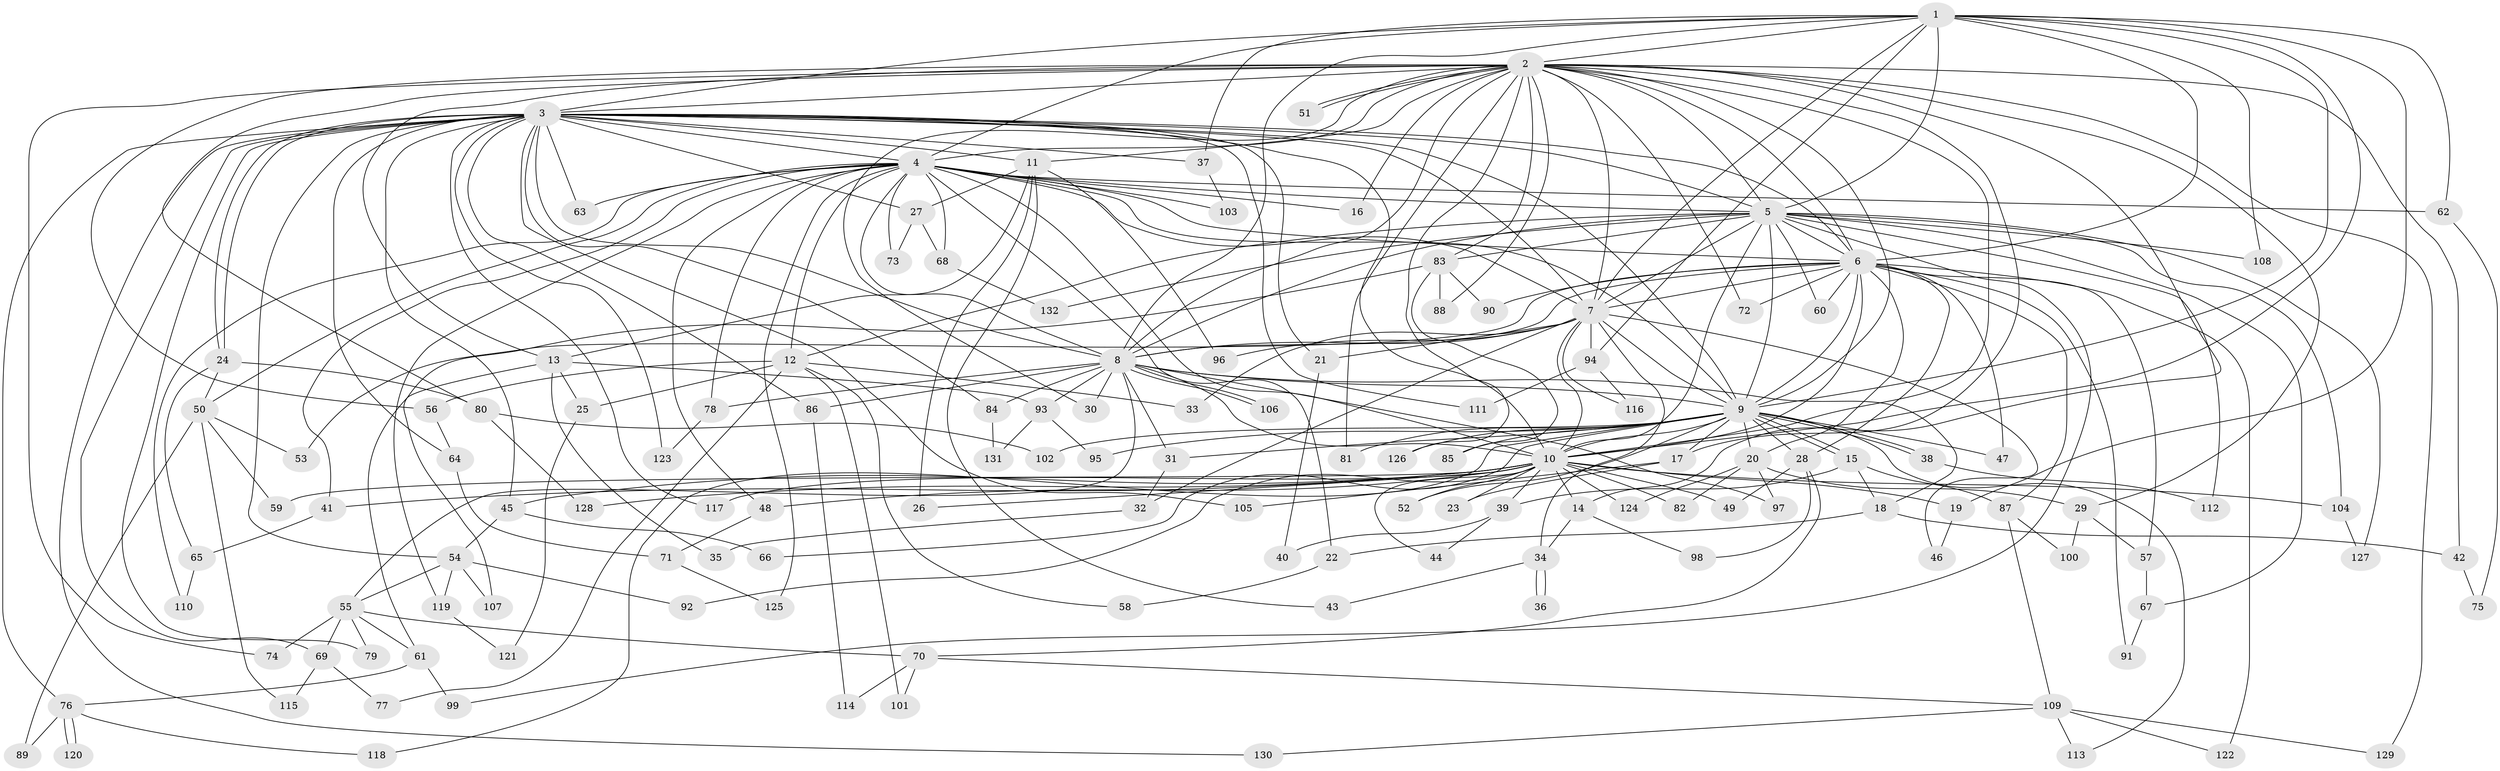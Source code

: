// coarse degree distribution, {20: 0.025, 18: 0.025, 23: 0.025, 16: 0.025, 11: 0.025, 12: 0.05, 13: 0.025, 7: 0.1, 6: 0.05, 9: 0.05, 4: 0.25, 5: 0.1, 8: 0.075, 1: 0.05, 10: 0.025, 3: 0.075, 2: 0.025}
// Generated by graph-tools (version 1.1) at 2025/49/03/04/25 22:49:21]
// undirected, 132 vertices, 289 edges
graph export_dot {
  node [color=gray90,style=filled];
  1;
  2;
  3;
  4;
  5;
  6;
  7;
  8;
  9;
  10;
  11;
  12;
  13;
  14;
  15;
  16;
  17;
  18;
  19;
  20;
  21;
  22;
  23;
  24;
  25;
  26;
  27;
  28;
  29;
  30;
  31;
  32;
  33;
  34;
  35;
  36;
  37;
  38;
  39;
  40;
  41;
  42;
  43;
  44;
  45;
  46;
  47;
  48;
  49;
  50;
  51;
  52;
  53;
  54;
  55;
  56;
  57;
  58;
  59;
  60;
  61;
  62;
  63;
  64;
  65;
  66;
  67;
  68;
  69;
  70;
  71;
  72;
  73;
  74;
  75;
  76;
  77;
  78;
  79;
  80;
  81;
  82;
  83;
  84;
  85;
  86;
  87;
  88;
  89;
  90;
  91;
  92;
  93;
  94;
  95;
  96;
  97;
  98;
  99;
  100;
  101;
  102;
  103;
  104;
  105;
  106;
  107;
  108;
  109;
  110;
  111;
  112;
  113;
  114;
  115;
  116;
  117;
  118;
  119;
  120;
  121;
  122;
  123;
  124;
  125;
  126;
  127;
  128;
  129;
  130;
  131;
  132;
  1 -- 2;
  1 -- 3;
  1 -- 4;
  1 -- 5;
  1 -- 6;
  1 -- 7;
  1 -- 8;
  1 -- 9;
  1 -- 10;
  1 -- 19;
  1 -- 37;
  1 -- 62;
  1 -- 94;
  1 -- 108;
  2 -- 3;
  2 -- 4;
  2 -- 5;
  2 -- 6;
  2 -- 7;
  2 -- 8;
  2 -- 9;
  2 -- 10;
  2 -- 11;
  2 -- 13;
  2 -- 14;
  2 -- 16;
  2 -- 17;
  2 -- 29;
  2 -- 30;
  2 -- 42;
  2 -- 51;
  2 -- 51;
  2 -- 56;
  2 -- 72;
  2 -- 74;
  2 -- 80;
  2 -- 81;
  2 -- 83;
  2 -- 88;
  2 -- 126;
  2 -- 129;
  3 -- 4;
  3 -- 5;
  3 -- 6;
  3 -- 7;
  3 -- 8;
  3 -- 9;
  3 -- 10;
  3 -- 11;
  3 -- 21;
  3 -- 24;
  3 -- 24;
  3 -- 27;
  3 -- 37;
  3 -- 45;
  3 -- 54;
  3 -- 63;
  3 -- 64;
  3 -- 69;
  3 -- 76;
  3 -- 79;
  3 -- 84;
  3 -- 86;
  3 -- 105;
  3 -- 111;
  3 -- 117;
  3 -- 123;
  3 -- 130;
  4 -- 5;
  4 -- 6;
  4 -- 7;
  4 -- 8;
  4 -- 9;
  4 -- 10;
  4 -- 12;
  4 -- 16;
  4 -- 22;
  4 -- 41;
  4 -- 48;
  4 -- 50;
  4 -- 62;
  4 -- 63;
  4 -- 68;
  4 -- 73;
  4 -- 78;
  4 -- 103;
  4 -- 110;
  4 -- 119;
  4 -- 125;
  5 -- 6;
  5 -- 7;
  5 -- 8;
  5 -- 9;
  5 -- 10;
  5 -- 12;
  5 -- 60;
  5 -- 67;
  5 -- 83;
  5 -- 99;
  5 -- 104;
  5 -- 108;
  5 -- 112;
  5 -- 127;
  5 -- 132;
  6 -- 7;
  6 -- 8;
  6 -- 9;
  6 -- 10;
  6 -- 20;
  6 -- 28;
  6 -- 47;
  6 -- 53;
  6 -- 57;
  6 -- 60;
  6 -- 72;
  6 -- 87;
  6 -- 90;
  6 -- 91;
  6 -- 122;
  7 -- 8;
  7 -- 9;
  7 -- 10;
  7 -- 21;
  7 -- 32;
  7 -- 33;
  7 -- 34;
  7 -- 46;
  7 -- 94;
  7 -- 96;
  7 -- 116;
  8 -- 9;
  8 -- 10;
  8 -- 18;
  8 -- 30;
  8 -- 31;
  8 -- 55;
  8 -- 78;
  8 -- 84;
  8 -- 86;
  8 -- 93;
  8 -- 97;
  8 -- 106;
  8 -- 106;
  9 -- 10;
  9 -- 15;
  9 -- 15;
  9 -- 17;
  9 -- 20;
  9 -- 28;
  9 -- 31;
  9 -- 38;
  9 -- 38;
  9 -- 47;
  9 -- 52;
  9 -- 66;
  9 -- 81;
  9 -- 85;
  9 -- 95;
  9 -- 102;
  9 -- 113;
  9 -- 118;
  9 -- 126;
  10 -- 14;
  10 -- 19;
  10 -- 23;
  10 -- 26;
  10 -- 39;
  10 -- 41;
  10 -- 44;
  10 -- 45;
  10 -- 48;
  10 -- 49;
  10 -- 52;
  10 -- 59;
  10 -- 82;
  10 -- 92;
  10 -- 104;
  10 -- 117;
  10 -- 124;
  10 -- 128;
  11 -- 13;
  11 -- 26;
  11 -- 27;
  11 -- 43;
  11 -- 96;
  12 -- 25;
  12 -- 33;
  12 -- 56;
  12 -- 58;
  12 -- 77;
  12 -- 101;
  13 -- 25;
  13 -- 35;
  13 -- 61;
  13 -- 93;
  14 -- 34;
  14 -- 98;
  15 -- 18;
  15 -- 39;
  15 -- 87;
  17 -- 23;
  17 -- 105;
  18 -- 22;
  18 -- 42;
  19 -- 46;
  20 -- 29;
  20 -- 82;
  20 -- 97;
  20 -- 124;
  21 -- 40;
  22 -- 58;
  24 -- 50;
  24 -- 65;
  24 -- 80;
  25 -- 121;
  27 -- 68;
  27 -- 73;
  28 -- 49;
  28 -- 70;
  28 -- 98;
  29 -- 57;
  29 -- 100;
  31 -- 32;
  32 -- 35;
  34 -- 36;
  34 -- 36;
  34 -- 43;
  37 -- 103;
  38 -- 112;
  39 -- 40;
  39 -- 44;
  41 -- 65;
  42 -- 75;
  45 -- 54;
  45 -- 66;
  48 -- 71;
  50 -- 53;
  50 -- 59;
  50 -- 89;
  50 -- 115;
  54 -- 55;
  54 -- 92;
  54 -- 107;
  54 -- 119;
  55 -- 61;
  55 -- 69;
  55 -- 70;
  55 -- 74;
  55 -- 79;
  56 -- 64;
  57 -- 67;
  61 -- 76;
  61 -- 99;
  62 -- 75;
  64 -- 71;
  65 -- 110;
  67 -- 91;
  68 -- 132;
  69 -- 77;
  69 -- 115;
  70 -- 101;
  70 -- 109;
  70 -- 114;
  71 -- 125;
  76 -- 89;
  76 -- 118;
  76 -- 120;
  76 -- 120;
  78 -- 123;
  80 -- 102;
  80 -- 128;
  83 -- 85;
  83 -- 88;
  83 -- 90;
  83 -- 107;
  84 -- 131;
  86 -- 114;
  87 -- 100;
  87 -- 109;
  93 -- 95;
  93 -- 131;
  94 -- 111;
  94 -- 116;
  104 -- 127;
  109 -- 113;
  109 -- 122;
  109 -- 129;
  109 -- 130;
  119 -- 121;
}

